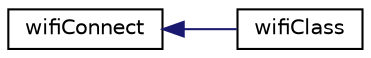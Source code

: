 digraph "Graphical Class Hierarchy"
{
 // LATEX_PDF_SIZE
  edge [fontname="Helvetica",fontsize="10",labelfontname="Helvetica",labelfontsize="10"];
  node [fontname="Helvetica",fontsize="10",shape=record];
  rankdir="LR";
  Node0 [label="wifiConnect",height=0.2,width=0.4,color="black", fillcolor="white", style="filled",URL="$classwifi_connect.html",tooltip=" "];
  Node0 -> Node1 [dir="back",color="midnightblue",fontsize="10",style="solid",fontname="Helvetica"];
  Node1 [label="wifiClass",height=0.2,width=0.4,color="black", fillcolor="white", style="filled",URL="$classwifi_class.html",tooltip=" "];
}
